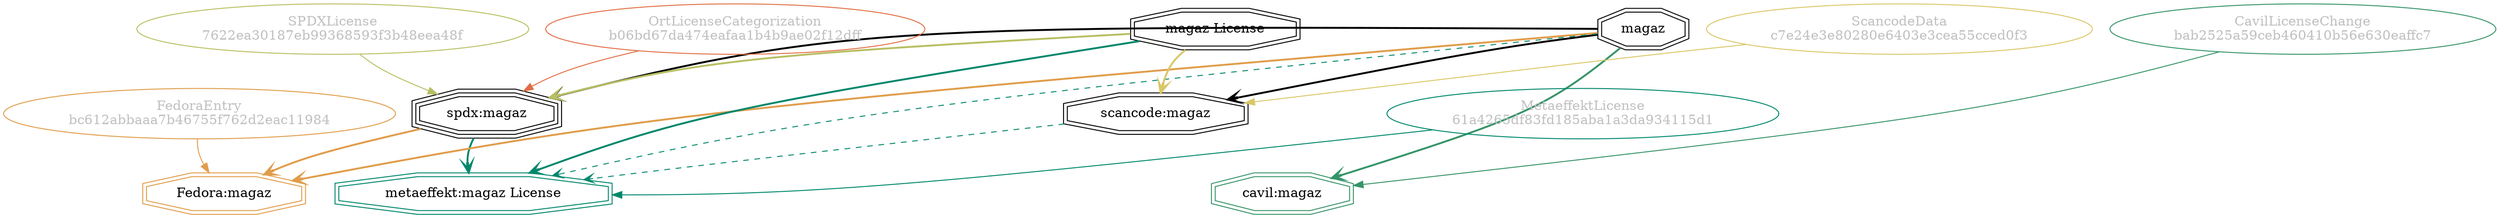 strict digraph {
    node [shape=box];
    graph [splines=curved];
    4671 [label="SPDXLicense\n7622ea30187eb99368593f3b48eea48f"
         ,fontcolor=gray
         ,color="#b8bf62"
         ,fillcolor="beige;1"
         ,shape=ellipse];
    4672 [label="spdx:magaz"
         ,shape=tripleoctagon];
    4673 [label=magaz
         ,shape=doubleoctagon];
    4674 [label="magaz License"
         ,shape=doubleoctagon];
    8581 [label="FedoraEntry\nbc612abbaaa7b46755f762d2eac11984"
         ,fontcolor=gray
         ,color="#e09d4b"
         ,fillcolor="beige;1"
         ,shape=ellipse];
    8582 [label="Fedora:magaz"
         ,color="#e09d4b"
         ,shape=doubleoctagon];
    18948 [label="ScancodeData\nc7e24e3e80280e6403e3cea55cced0f3"
          ,fontcolor=gray
          ,color="#dac767"
          ,fillcolor="beige;1"
          ,shape=ellipse];
    18949 [label="scancode:magaz"
          ,shape=doubleoctagon];
    35302 [label="OrtLicenseCategorization\nb06bd67da474eafaa1b4b9ae02f12dff"
          ,fontcolor=gray
          ,color="#e06f45"
          ,fillcolor="beige;1"
          ,shape=ellipse];
    37140 [label="CavilLicenseChange\nbab2525a59ceb460410b56e630eaffc7"
          ,fontcolor=gray
          ,color="#379469"
          ,fillcolor="beige;1"
          ,shape=ellipse];
    37141 [label="cavil:magaz"
          ,color="#379469"
          ,shape=doubleoctagon];
    45623 [label="MetaeffektLicense\n61a4265df83fd185aba1a3da934115d1"
          ,fontcolor=gray
          ,color="#00876c"
          ,fillcolor="beige;1"
          ,shape=ellipse];
    45624 [label="metaeffekt:magaz License"
          ,color="#00876c"
          ,shape=doubleoctagon];
    4671 -> 4672 [weight=0.5
                 ,color="#b8bf62"];
    4672 -> 8582 [style=bold
                 ,arrowhead=vee
                 ,weight=0.7
                 ,color="#e09d4b"];
    4672 -> 45624 [style=bold
                  ,arrowhead=vee
                  ,weight=0.7
                  ,color="#00876c"];
    4673 -> 4672 [style=bold
                 ,arrowhead=vee
                 ,weight=0.7];
    4673 -> 8582 [style=bold
                 ,arrowhead=vee
                 ,weight=0.7
                 ,color="#e09d4b"];
    4673 -> 18949 [style=bold
                  ,arrowhead=vee
                  ,weight=0.7];
    4673 -> 37141 [style=bold
                  ,arrowhead=vee
                  ,weight=0.7
                  ,color="#379469"];
    4673 -> 37141 [style=bold
                  ,arrowhead=vee
                  ,weight=0.7
                  ,color="#379469"];
    4673 -> 45624 [style=dashed
                  ,arrowhead=vee
                  ,weight=0.5
                  ,color="#00876c"];
    4674 -> 4672 [style=bold
                 ,arrowhead=vee
                 ,weight=0.7
                 ,color="#b8bf62"];
    4674 -> 18949 [style=bold
                  ,arrowhead=vee
                  ,weight=0.7
                  ,color="#dac767"];
    4674 -> 45624 [style=bold
                  ,arrowhead=vee
                  ,weight=0.7
                  ,color="#00876c"];
    4674 -> 45624 [style=bold
                  ,arrowhead=vee
                  ,weight=0.7
                  ,color="#00876c"];
    8581 -> 8582 [weight=0.5
                 ,color="#e09d4b"];
    18948 -> 18949 [weight=0.5
                   ,color="#dac767"];
    18949 -> 45624 [style=dashed
                   ,arrowhead=vee
                   ,weight=0.5
                   ,color="#00876c"];
    35302 -> 4672 [weight=0.5
                  ,color="#e06f45"];
    37140 -> 37141 [weight=0.5
                   ,color="#379469"];
    45623 -> 45624 [weight=0.5
                   ,color="#00876c"];
}
